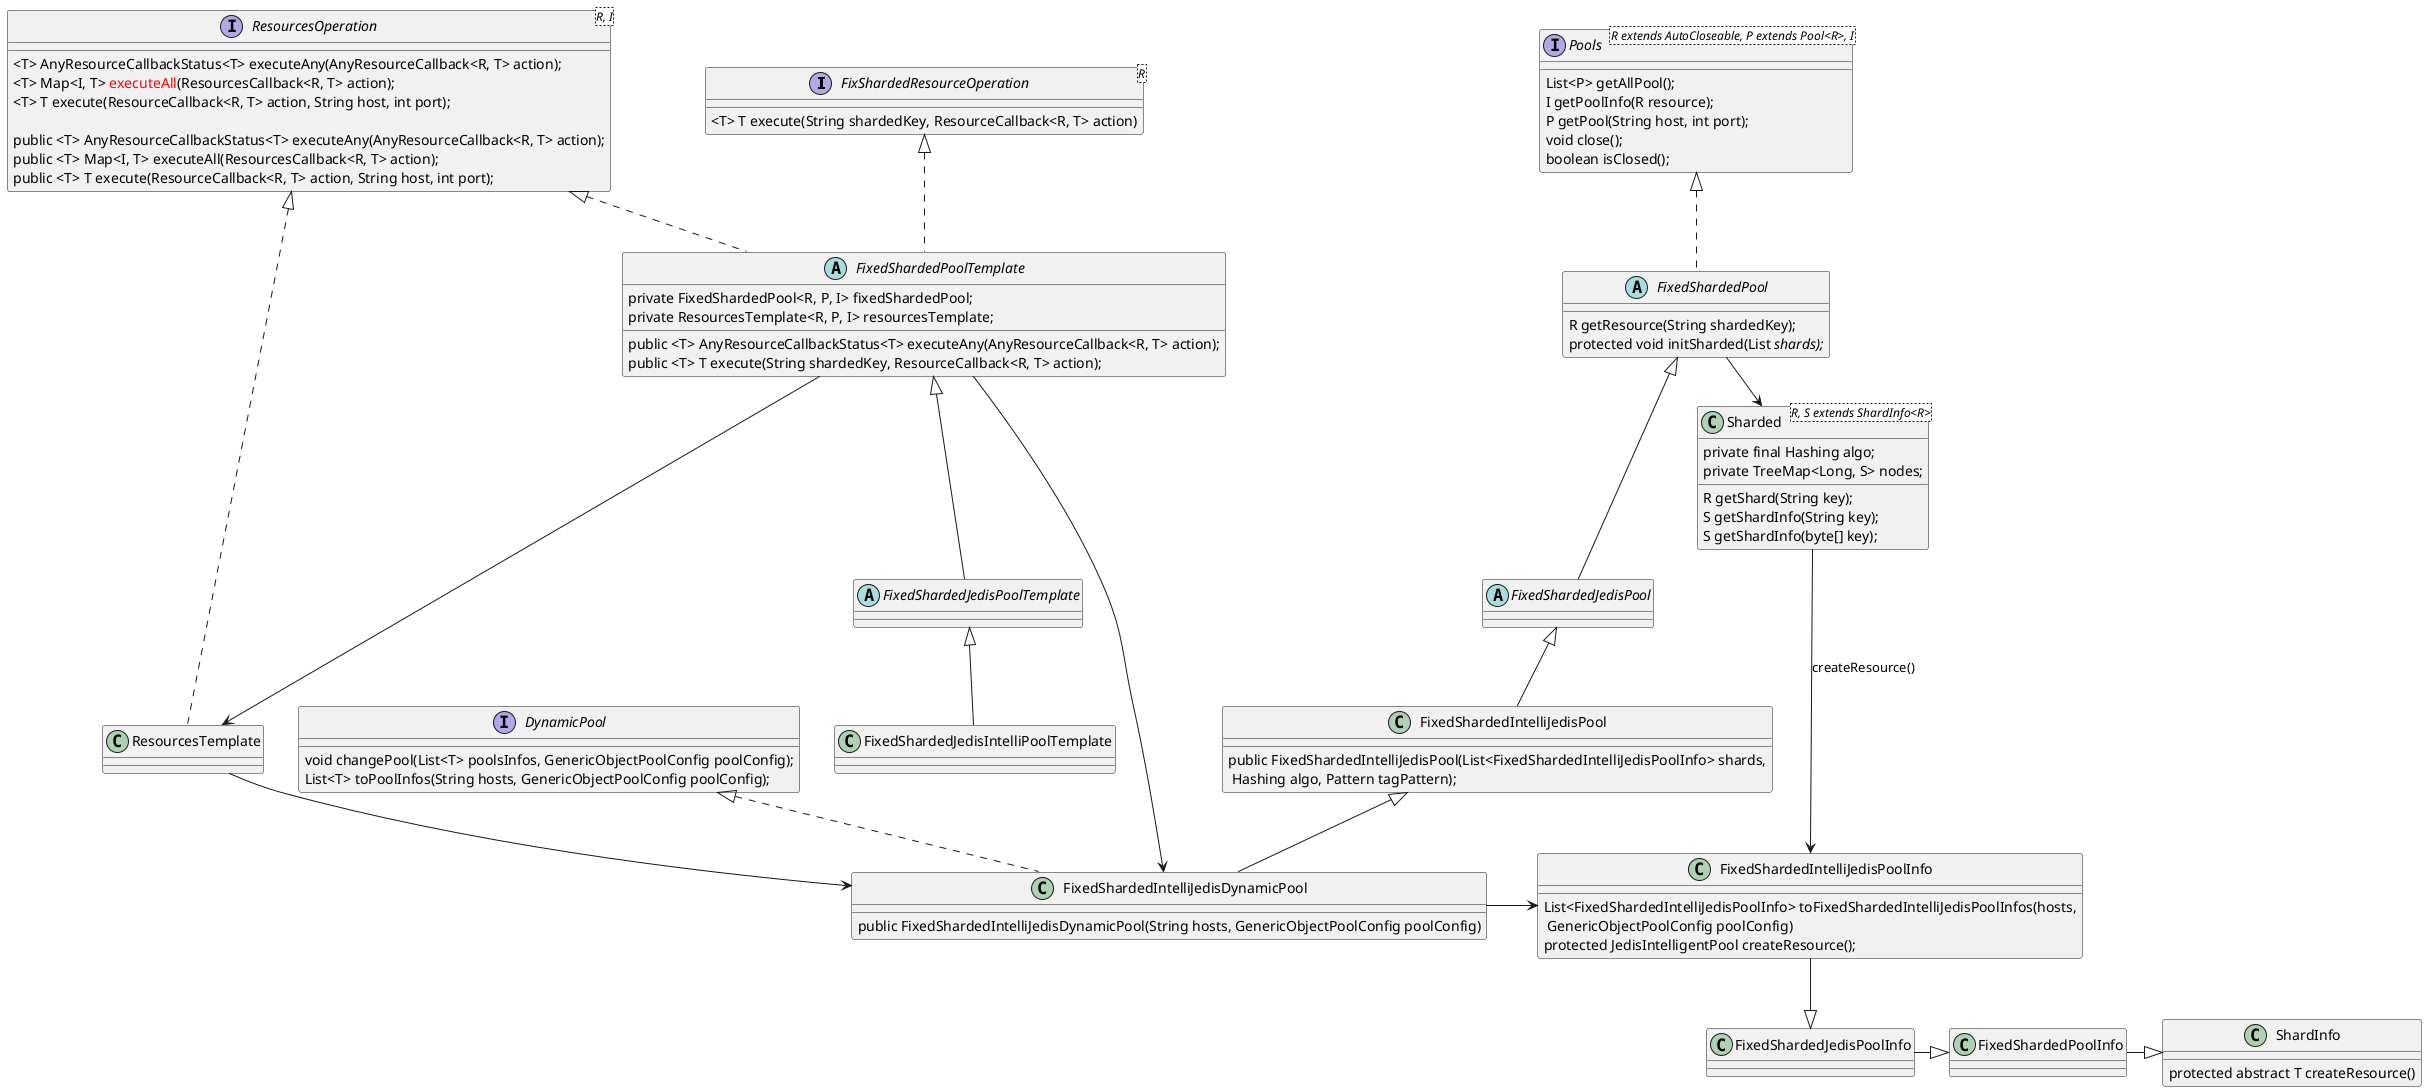 @startuml

interface FixShardedResourceOperation<R> {
    <T> T execute(String shardedKey, ResourceCallback<R, T> action)
}

interface ResourcesOperation<R, I> {
    <T> AnyResourceCallbackStatus<T> executeAny(AnyResourceCallback<R, T> action);
    <T> Map<I, T> <font color=red>executeAll</font>(ResourcesCallback<R, T> action);
    <T> T execute(ResourceCallback<R, T> action, String host, int port);

}

abstract FixedShardedPoolTemplate{
    private FixedShardedPool<R, P, I> fixedShardedPool;
    private ResourcesTemplate<R, P, I> resourcesTemplate;
    public <T> AnyResourceCallbackStatus<T> executeAny(AnyResourceCallback<R, T> action);
    public <T> T execute(String shardedKey, ResourceCallback<R, T> action);
}


abstract FixedShardedJedisPoolTemplate{

}

class FixedShardedJedisIntelliPoolTemplate {

}


interface DynamicPool {
    void changePool(List<T> poolsInfos, GenericObjectPoolConfig poolConfig);
    List<T> toPoolInfos(String hosts, GenericObjectPoolConfig poolConfig);
}

interface Pools <R extends AutoCloseable, P extends Pool<R>, I>{
    List<P> getAllPool();
    I getPoolInfo(R resource);
    P getPool(String host, int port);
    void close();
    boolean isClosed();
}

abstract class FixedShardedPool{
    R getResource(String shardedKey);
    protected void initSharded(List<I> shards);
}
Pools <|..FixedShardedPool
abstract class FixedShardedJedisPool{

}

class FixedShardedIntelliJedisPool {
public FixedShardedIntelliJedisPool(List<FixedShardedIntelliJedisPoolInfo> shards,\n Hashing algo, Pattern tagPattern);
}
FixedShardedPool<|--FixedShardedJedisPool


class FixedShardedIntelliJedisDynamicPool {
    public FixedShardedIntelliJedisDynamicPool(String hosts, GenericObjectPoolConfig poolConfig)
}

interface ResourcesOperation<R, I> {
    public <T> AnyResourceCallbackStatus<T> executeAny(AnyResourceCallback<R, T> action);
    public <T> Map<I, T> executeAll(ResourcesCallback<R, T> action);
    public <T> T execute(ResourceCallback<R, T> action, String host, int port);
}

class ResourcesTemplate{

}

class FixedShardedIntelliJedisPoolInfo{
List<FixedShardedIntelliJedisPoolInfo> toFixedShardedIntelliJedisPoolInfos(hosts,\n GenericObjectPoolConfig poolConfig)
protected JedisIntelligentPool createResource();
}

class Sharded<R, S extends ShardInfo<R>> {
    private final Hashing algo;
    private TreeMap<Long, S> nodes;
    R getShard(String key);
    S getShardInfo(String key);
    S getShardInfo(byte[] key);
}

class FixedShardedJedisPoolInfo{

}
class FixedShardedPoolInfo{

}
class ShardInfo{
    protected abstract T createResource()
}

ResourcesOperation <|.. ResourcesTemplate

FixShardedResourceOperation <|..FixedShardedPoolTemplate
ResourcesOperation <|..FixedShardedPoolTemplate

FixedShardedPoolTemplate<|--FixedShardedJedisPoolTemplate

FixedShardedJedisPoolTemplate<|--FixedShardedJedisIntelliPoolTemplate

FixedShardedPoolTemplate --> FixedShardedIntelliJedisDynamicPool
FixedShardedJedisPool<|--FixedShardedIntelliJedisPool
FixedShardedIntelliJedisPool<|--FixedShardedIntelliJedisDynamicPool
DynamicPool<|..FixedShardedIntelliJedisDynamicPool

FixedShardedPoolTemplate --->ResourcesTemplate
FixedShardedIntelliJedisDynamicPool->FixedShardedIntelliJedisPoolInfo

ResourcesTemplate -->FixedShardedIntelliJedisDynamicPool

FixedShardedPool->Sharded

FixedShardedIntelliJedisPoolInfo --|> FixedShardedJedisPoolInfo
FixedShardedJedisPoolInfo -|> FixedShardedPoolInfo
FixedShardedPoolInfo -|> ShardInfo

Sharded-->FixedShardedIntelliJedisPoolInfo:createResource()
@enduml
